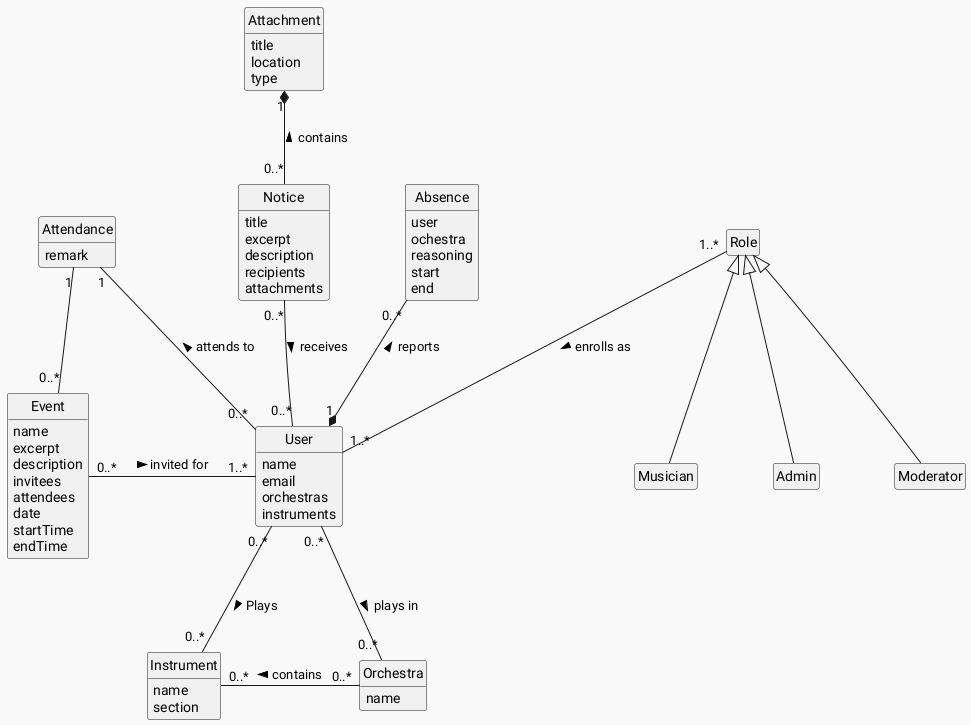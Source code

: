 @startuml Domain model
skinparam style strictuml
skinparam DefaultFontName Roboto
skinparam backgroundColor #FAF9F9
skinparam ranksep 75
skinparam nodesep 75

hide empty members

class User {
name
email
orchestras
instruments
}

class Absence {
user
ochestra
reasoning
start
end
}

class Instrument {
name
section
}

class Notice {
title
excerpt
description
recipients
attachments
}

class Attachment {
title
location
type
}

class Role
class Musician
class Admin
class Moderator

class Event {
name
excerpt
description
invitees
attendees
date
startTime
endTime
}

class Orchestra {
name
}

class Attendance {
remark
}

Role <|-- Musician
Role <|-- Moderator
Role <|-- Admin

User "1..*" -u- "1..*" Role: enrolls as <
User "1" *-u- "0..*" Absence: reports >
User "0..*" -u- "0..*" Notice: receives <
User "0..*" -d- "0..*" Instrument: Plays >
User "1..*" -l- "0..*" Event: invited for <
User "0..*" -l- "1" Attendance: attends to >
User "0..*" -r- "0..*" Orchestra: plays in >

Notice "0..*" -u-* "1" Attachment: contains >

Instrument "0..*" -r- "0..*" Orchestra: contains <

Attendance "1" -- "0..*" Event
@enduml

